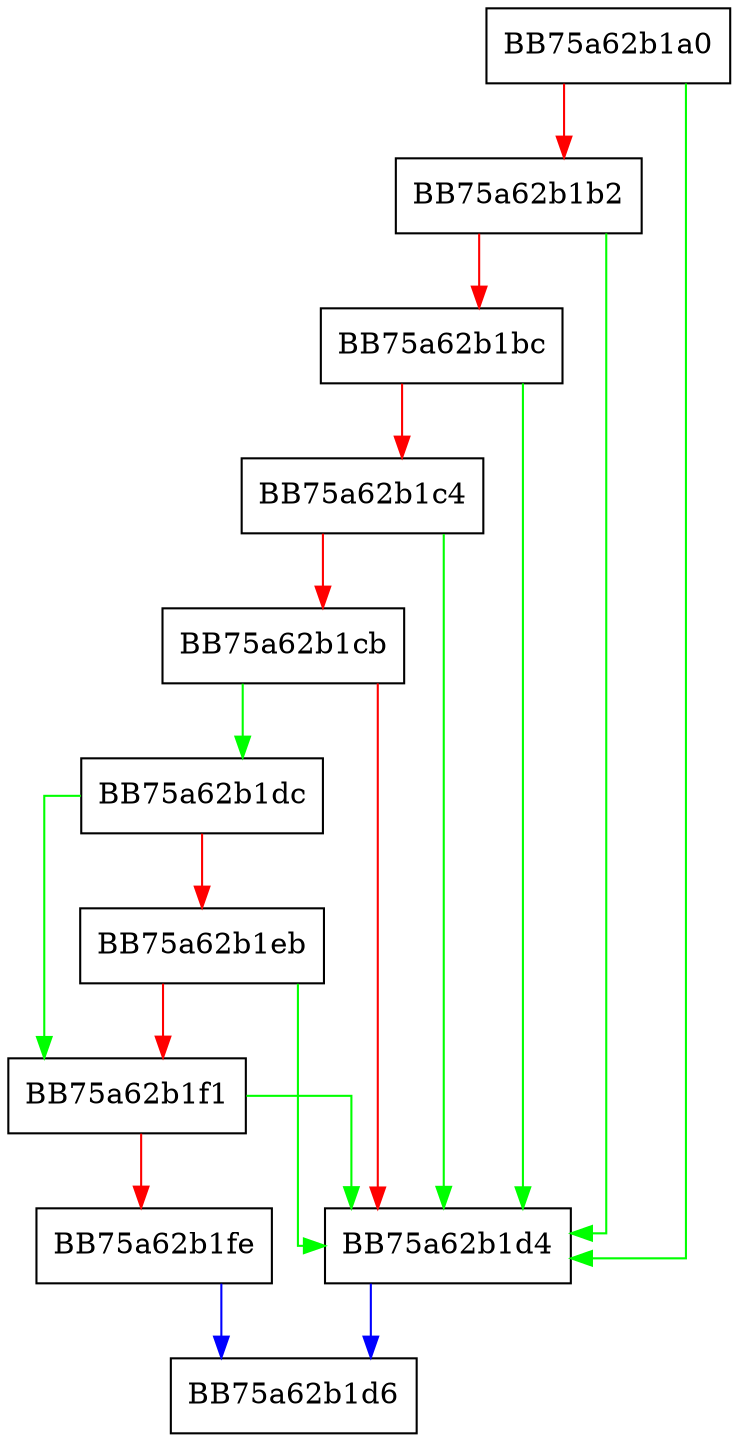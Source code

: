 digraph lzma_ismine {
  node [shape="box"];
  graph [splines=ortho];
  BB75a62b1a0 -> BB75a62b1d4 [color="green"];
  BB75a62b1a0 -> BB75a62b1b2 [color="red"];
  BB75a62b1b2 -> BB75a62b1d4 [color="green"];
  BB75a62b1b2 -> BB75a62b1bc [color="red"];
  BB75a62b1bc -> BB75a62b1d4 [color="green"];
  BB75a62b1bc -> BB75a62b1c4 [color="red"];
  BB75a62b1c4 -> BB75a62b1d4 [color="green"];
  BB75a62b1c4 -> BB75a62b1cb [color="red"];
  BB75a62b1cb -> BB75a62b1dc [color="green"];
  BB75a62b1cb -> BB75a62b1d4 [color="red"];
  BB75a62b1d4 -> BB75a62b1d6 [color="blue"];
  BB75a62b1dc -> BB75a62b1f1 [color="green"];
  BB75a62b1dc -> BB75a62b1eb [color="red"];
  BB75a62b1eb -> BB75a62b1d4 [color="green"];
  BB75a62b1eb -> BB75a62b1f1 [color="red"];
  BB75a62b1f1 -> BB75a62b1d4 [color="green"];
  BB75a62b1f1 -> BB75a62b1fe [color="red"];
  BB75a62b1fe -> BB75a62b1d6 [color="blue"];
}